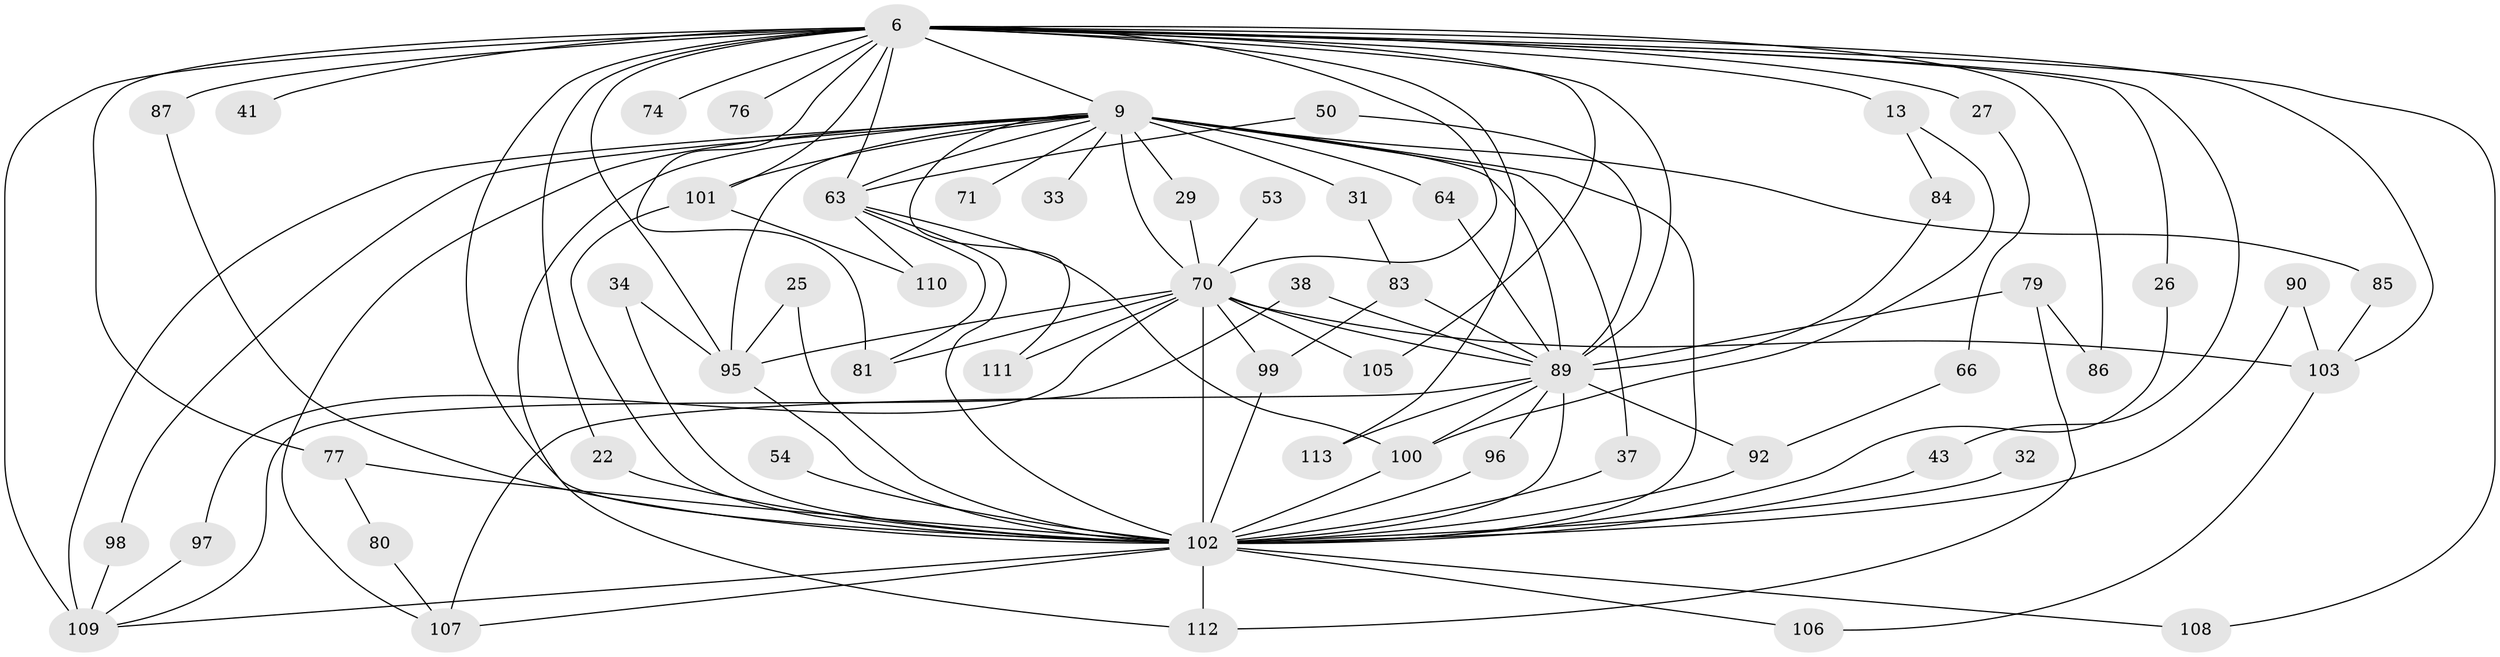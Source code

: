 // original degree distribution, {21: 0.017699115044247787, 29: 0.008849557522123894, 17: 0.008849557522123894, 18: 0.008849557522123894, 19: 0.008849557522123894, 26: 0.008849557522123894, 16: 0.008849557522123894, 23: 0.008849557522123894, 30: 0.008849557522123894, 4: 0.1415929203539823, 5: 0.061946902654867256, 3: 0.168141592920354, 2: 0.5309734513274337, 6: 0.008849557522123894}
// Generated by graph-tools (version 1.1) at 2025/45/03/09/25 04:45:58]
// undirected, 56 vertices, 111 edges
graph export_dot {
graph [start="1"]
  node [color=gray90,style=filled];
  6 [super="+2"];
  9 [super="+1"];
  13;
  22;
  25;
  26;
  27 [super="+18"];
  29;
  31;
  32;
  33;
  34;
  37;
  38;
  41;
  43;
  50;
  53;
  54;
  63 [super="+56+46"];
  64;
  66;
  70 [super="+15+45+58+8"];
  71;
  74;
  76;
  77 [super="+61"];
  79;
  80;
  81 [super="+42"];
  83 [super="+20"];
  84;
  85;
  86 [super="+82"];
  87;
  89 [super="+75+5"];
  90;
  92 [super="+72+55"];
  95 [super="+17+60"];
  96;
  97;
  98;
  99 [super="+48"];
  100 [super="+88"];
  101 [super="+59+35+68"];
  102 [super="+91+93"];
  103 [super="+39+49"];
  105;
  106;
  107 [super="+19"];
  108;
  109 [super="+69+28+65"];
  110;
  111 [super="+94"];
  112 [super="+104"];
  113 [super="+67"];
  6 -- 9 [weight=4];
  6 -- 13 [weight=2];
  6 -- 41 [weight=2];
  6 -- 74 [weight=2];
  6 -- 76 [weight=2];
  6 -- 105;
  6 -- 108;
  6 -- 22;
  6 -- 86 [weight=2];
  6 -- 87;
  6 -- 26;
  6 -- 27 [weight=3];
  6 -- 43;
  6 -- 113;
  6 -- 81;
  6 -- 77 [weight=2];
  6 -- 95 [weight=2];
  6 -- 103;
  6 -- 70 [weight=4];
  6 -- 109 [weight=4];
  6 -- 101 [weight=3];
  6 -- 63 [weight=2];
  6 -- 102 [weight=6];
  6 -- 89 [weight=4];
  9 -- 31;
  9 -- 33 [weight=2];
  9 -- 71 [weight=2];
  9 -- 98;
  9 -- 64;
  9 -- 85;
  9 -- 29;
  9 -- 95 [weight=3];
  9 -- 37;
  9 -- 63 [weight=2];
  9 -- 107;
  9 -- 70 [weight=6];
  9 -- 109;
  9 -- 101 [weight=2];
  9 -- 111;
  9 -- 112;
  9 -- 102 [weight=6];
  9 -- 89 [weight=4];
  13 -- 84;
  13 -- 100;
  22 -- 102;
  25 -- 95;
  25 -- 102;
  26 -- 102;
  27 -- 66;
  29 -- 70;
  31 -- 83;
  32 -- 102;
  34 -- 95;
  34 -- 102;
  37 -- 102;
  38 -- 109;
  38 -- 89;
  43 -- 102;
  50 -- 63;
  50 -- 89;
  53 -- 70 [weight=2];
  54 -- 102;
  63 -- 81;
  63 -- 100;
  63 -- 110;
  63 -- 102;
  64 -- 89;
  66 -- 92;
  70 -- 95;
  70 -- 103 [weight=4];
  70 -- 97;
  70 -- 105;
  70 -- 111;
  70 -- 81 [weight=2];
  70 -- 99;
  70 -- 102 [weight=7];
  70 -- 89 [weight=6];
  77 -- 80;
  77 -- 102 [weight=3];
  79 -- 86;
  79 -- 112;
  79 -- 89 [weight=2];
  80 -- 107;
  83 -- 99;
  83 -- 89 [weight=3];
  84 -- 89;
  85 -- 103;
  87 -- 102;
  89 -- 102 [weight=7];
  89 -- 92;
  89 -- 96;
  89 -- 107;
  89 -- 113 [weight=2];
  89 -- 100;
  90 -- 103;
  90 -- 102;
  92 -- 102 [weight=3];
  95 -- 102;
  96 -- 102;
  97 -- 109;
  98 -- 109;
  99 -- 102;
  100 -- 102;
  101 -- 110;
  101 -- 102;
  102 -- 106;
  102 -- 107 [weight=2];
  102 -- 108;
  102 -- 109 [weight=2];
  102 -- 112;
  103 -- 106;
}
